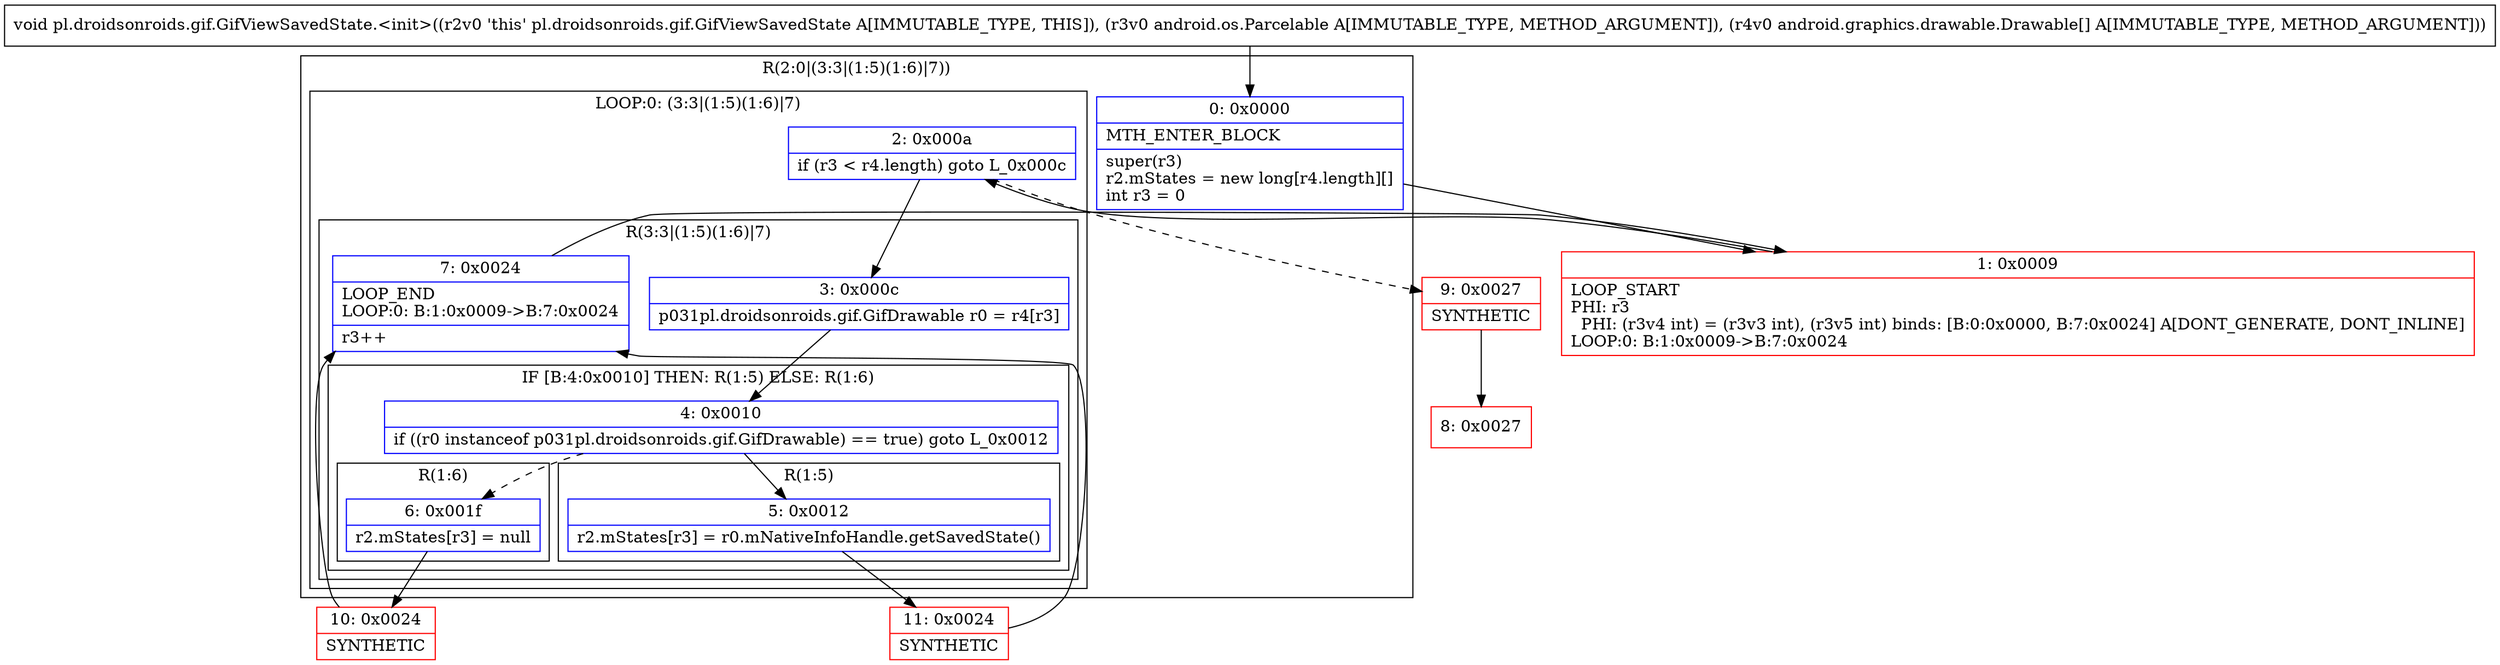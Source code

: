 digraph "CFG forpl.droidsonroids.gif.GifViewSavedState.\<init\>(Landroid\/os\/Parcelable;[Landroid\/graphics\/drawable\/Drawable;)V" {
subgraph cluster_Region_973113554 {
label = "R(2:0|(3:3|(1:5)(1:6)|7))";
node [shape=record,color=blue];
Node_0 [shape=record,label="{0\:\ 0x0000|MTH_ENTER_BLOCK\l|super(r3)\lr2.mStates = new long[r4.length][]\lint r3 = 0\l}"];
subgraph cluster_LoopRegion_361091452 {
label = "LOOP:0: (3:3|(1:5)(1:6)|7)";
node [shape=record,color=blue];
Node_2 [shape=record,label="{2\:\ 0x000a|if (r3 \< r4.length) goto L_0x000c\l}"];
subgraph cluster_Region_787076173 {
label = "R(3:3|(1:5)(1:6)|7)";
node [shape=record,color=blue];
Node_3 [shape=record,label="{3\:\ 0x000c|p031pl.droidsonroids.gif.GifDrawable r0 = r4[r3]\l}"];
subgraph cluster_IfRegion_1575578849 {
label = "IF [B:4:0x0010] THEN: R(1:5) ELSE: R(1:6)";
node [shape=record,color=blue];
Node_4 [shape=record,label="{4\:\ 0x0010|if ((r0 instanceof p031pl.droidsonroids.gif.GifDrawable) == true) goto L_0x0012\l}"];
subgraph cluster_Region_1478757033 {
label = "R(1:5)";
node [shape=record,color=blue];
Node_5 [shape=record,label="{5\:\ 0x0012|r2.mStates[r3] = r0.mNativeInfoHandle.getSavedState()\l}"];
}
subgraph cluster_Region_1717325671 {
label = "R(1:6)";
node [shape=record,color=blue];
Node_6 [shape=record,label="{6\:\ 0x001f|r2.mStates[r3] = null\l}"];
}
}
Node_7 [shape=record,label="{7\:\ 0x0024|LOOP_END\lLOOP:0: B:1:0x0009\-\>B:7:0x0024\l|r3++\l}"];
}
}
}
Node_1 [shape=record,color=red,label="{1\:\ 0x0009|LOOP_START\lPHI: r3 \l  PHI: (r3v4 int) = (r3v3 int), (r3v5 int) binds: [B:0:0x0000, B:7:0x0024] A[DONT_GENERATE, DONT_INLINE]\lLOOP:0: B:1:0x0009\-\>B:7:0x0024\l}"];
Node_8 [shape=record,color=red,label="{8\:\ 0x0027}"];
Node_9 [shape=record,color=red,label="{9\:\ 0x0027|SYNTHETIC\l}"];
Node_10 [shape=record,color=red,label="{10\:\ 0x0024|SYNTHETIC\l}"];
Node_11 [shape=record,color=red,label="{11\:\ 0x0024|SYNTHETIC\l}"];
MethodNode[shape=record,label="{void pl.droidsonroids.gif.GifViewSavedState.\<init\>((r2v0 'this' pl.droidsonroids.gif.GifViewSavedState A[IMMUTABLE_TYPE, THIS]), (r3v0 android.os.Parcelable A[IMMUTABLE_TYPE, METHOD_ARGUMENT]), (r4v0 android.graphics.drawable.Drawable[] A[IMMUTABLE_TYPE, METHOD_ARGUMENT])) }"];
MethodNode -> Node_0;
Node_0 -> Node_1;
Node_2 -> Node_3;
Node_2 -> Node_9[style=dashed];
Node_3 -> Node_4;
Node_4 -> Node_5;
Node_4 -> Node_6[style=dashed];
Node_5 -> Node_11;
Node_6 -> Node_10;
Node_7 -> Node_1;
Node_1 -> Node_2;
Node_9 -> Node_8;
Node_10 -> Node_7;
Node_11 -> Node_7;
}

